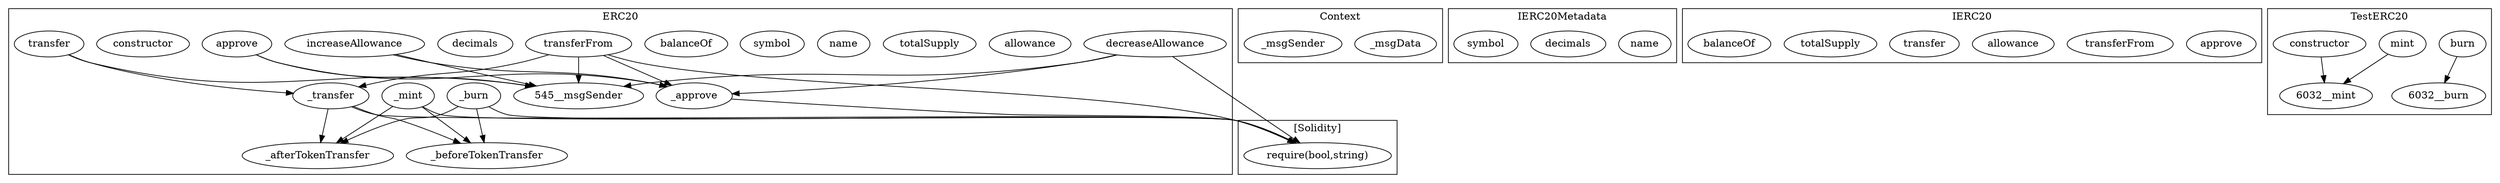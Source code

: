 strict digraph {
subgraph cluster_545_ERC20 {
label = "ERC20"
"545_increaseAllowance" [label="increaseAllowance"]
"545_allowance" [label="allowance"]
"545__beforeTokenTransfer" [label="_beforeTokenTransfer"]
"545__afterTokenTransfer" [label="_afterTokenTransfer"]
"545__burn" [label="_burn"]
"545_totalSupply" [label="totalSupply"]
"545_name" [label="name"]
"545_symbol" [label="symbol"]
"545_balanceOf" [label="balanceOf"]
"545_decreaseAllowance" [label="decreaseAllowance"]
"545__transfer" [label="_transfer"]
"545__approve" [label="_approve"]
"545__mint" [label="_mint"]
"545_decimals" [label="decimals"]
"545_transfer" [label="transfer"]
"545_approve" [label="approve"]
"545_constructor" [label="constructor"]
"545_transferFrom" [label="transferFrom"]
"545_increaseAllowance" -> "545__approve"
"545_increaseAllowance" -> "545__msgSender"
"545_decreaseAllowance" -> "545__approve"
"545__transfer" -> "545__beforeTokenTransfer"
"545__mint" -> "545__afterTokenTransfer"
"545_transfer" -> "545__transfer"
"545_transfer" -> "545__msgSender"
"545_decreaseAllowance" -> "545__msgSender"
"545__burn" -> "545__beforeTokenTransfer"
"545_approve" -> "545__approve"
"545_transferFrom" -> "545__approve"
"545__transfer" -> "545__afterTokenTransfer"
"545__mint" -> "545__beforeTokenTransfer"
"545_transferFrom" -> "545__msgSender"
"545__burn" -> "545__afterTokenTransfer"
"545_transferFrom" -> "545__transfer"
"545_approve" -> "545__msgSender"
}subgraph cluster_2183_Context {
label = "Context"
"2183__msgData" [label="_msgData"]
"2183__msgSender" [label="_msgSender"]
}subgraph cluster_648_IERC20Metadata {
label = "IERC20Metadata"
"648_name" [label="name"]
"648_decimals" [label="decimals"]
"648_symbol" [label="symbol"]
}subgraph cluster_623_IERC20 {
label = "IERC20"
"623_approve" [label="approve"]
"623_transferFrom" [label="transferFrom"]
"623_allowance" [label="allowance"]
"623_transfer" [label="transfer"]
"623_totalSupply" [label="totalSupply"]
"623_balanceOf" [label="balanceOf"]
}subgraph cluster_6032_TestERC20 {
label = "TestERC20"
"6032_burn" [label="burn"]
"6032_mint" [label="mint"]
"6032_constructor" [label="constructor"]
"6032_mint" -> "6032__mint"
"6032_constructor" -> "6032__mint"
"6032_burn" -> "6032__burn"
}subgraph cluster_solidity {
label = "[Solidity]"
"require(bool,string)" 
"545__transfer" -> "require(bool,string)"
"545_transferFrom" -> "require(bool,string)"
"545__approve" -> "require(bool,string)"
"545__burn" -> "require(bool,string)"
"545__mint" -> "require(bool,string)"
"545_decreaseAllowance" -> "require(bool,string)"
}
}